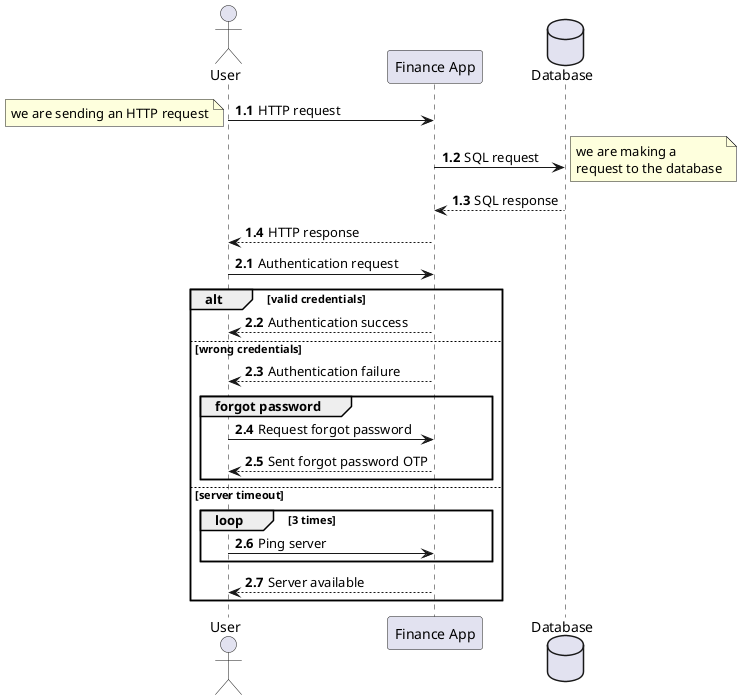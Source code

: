 @startuml sequencedemo
actor User as Foo
participant "Finance App" as Foo2
database Database as Foo3
autonumber 1.1
Foo -> Foo2: HTTP request
note left: we are sending an HTTP request
Foo2 -> Foo3: SQL request
note right
we are making a
request to the database
end note
Foo3 --> Foo2: SQL response
Foo2 --> Foo: HTTP response
autonumber inc A
Foo -> Foo2: Authentication request
alt valid credentials
Foo2 --> Foo: Authentication success
else wrong credentials
Foo2 --> Foo: Authentication failure
group forgot password
Foo -> Foo2: Request forgot password
Foo2 --> Foo: Sent forgot password OTP
end
else server timeout
loop 3 times
Foo -> Foo2: Ping server
end
Foo2 --> Foo: Server available
end
@enduml